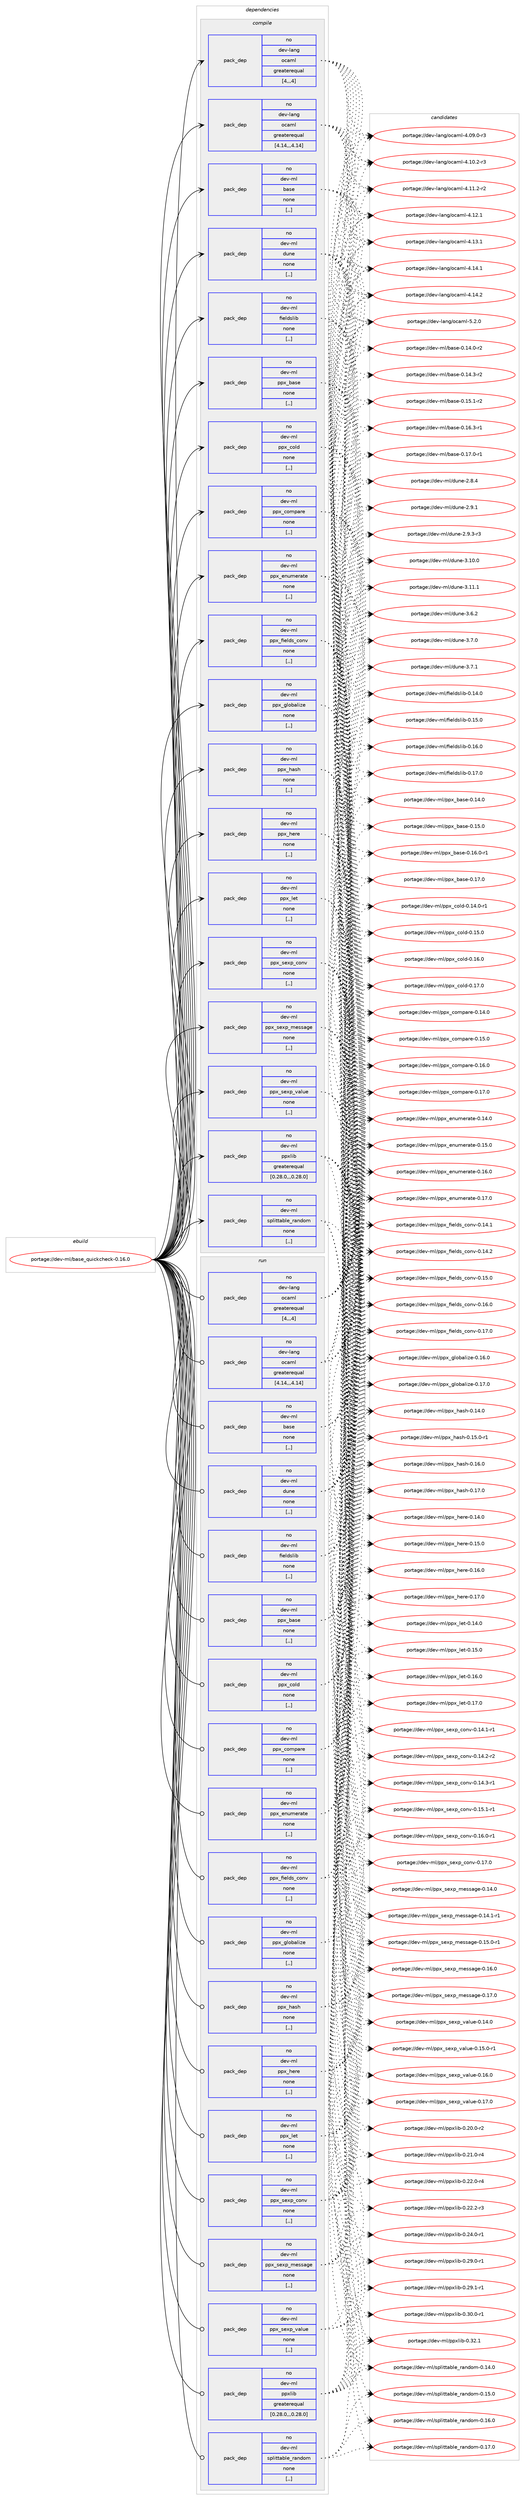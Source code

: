 digraph prolog {

# *************
# Graph options
# *************

newrank=true;
concentrate=true;
compound=true;
graph [rankdir=LR,fontname=Helvetica,fontsize=10,ranksep=1.5];#, ranksep=2.5, nodesep=0.2];
edge  [arrowhead=vee];
node  [fontname=Helvetica,fontsize=10];

# **********
# The ebuild
# **********

subgraph cluster_leftcol {
color=gray;
rank=same;
label=<<i>ebuild</i>>;
id [label="portage://dev-ml/base_quickcheck-0.16.0", color=red, width=4, href="../dev-ml/base_quickcheck-0.16.0.svg"];
}

# ****************
# The dependencies
# ****************

subgraph cluster_midcol {
color=gray;
label=<<i>dependencies</i>>;
subgraph cluster_compile {
fillcolor="#eeeeee";
style=filled;
label=<<i>compile</i>>;
subgraph pack84958 {
dependency114556 [label=<<TABLE BORDER="0" CELLBORDER="1" CELLSPACING="0" CELLPADDING="4" WIDTH="220"><TR><TD ROWSPAN="6" CELLPADDING="30">pack_dep</TD></TR><TR><TD WIDTH="110">no</TD></TR><TR><TD>dev-lang</TD></TR><TR><TD>ocaml</TD></TR><TR><TD>greaterequal</TD></TR><TR><TD>[4,,,4]</TD></TR></TABLE>>, shape=none, color=blue];
}
id:e -> dependency114556:w [weight=20,style="solid",arrowhead="vee"];
subgraph pack84959 {
dependency114557 [label=<<TABLE BORDER="0" CELLBORDER="1" CELLSPACING="0" CELLPADDING="4" WIDTH="220"><TR><TD ROWSPAN="6" CELLPADDING="30">pack_dep</TD></TR><TR><TD WIDTH="110">no</TD></TR><TR><TD>dev-lang</TD></TR><TR><TD>ocaml</TD></TR><TR><TD>greaterequal</TD></TR><TR><TD>[4.14,,,4.14]</TD></TR></TABLE>>, shape=none, color=blue];
}
id:e -> dependency114557:w [weight=20,style="solid",arrowhead="vee"];
subgraph pack84960 {
dependency114558 [label=<<TABLE BORDER="0" CELLBORDER="1" CELLSPACING="0" CELLPADDING="4" WIDTH="220"><TR><TD ROWSPAN="6" CELLPADDING="30">pack_dep</TD></TR><TR><TD WIDTH="110">no</TD></TR><TR><TD>dev-ml</TD></TR><TR><TD>base</TD></TR><TR><TD>none</TD></TR><TR><TD>[,,]</TD></TR></TABLE>>, shape=none, color=blue];
}
id:e -> dependency114558:w [weight=20,style="solid",arrowhead="vee"];
subgraph pack84961 {
dependency114559 [label=<<TABLE BORDER="0" CELLBORDER="1" CELLSPACING="0" CELLPADDING="4" WIDTH="220"><TR><TD ROWSPAN="6" CELLPADDING="30">pack_dep</TD></TR><TR><TD WIDTH="110">no</TD></TR><TR><TD>dev-ml</TD></TR><TR><TD>dune</TD></TR><TR><TD>none</TD></TR><TR><TD>[,,]</TD></TR></TABLE>>, shape=none, color=blue];
}
id:e -> dependency114559:w [weight=20,style="solid",arrowhead="vee"];
subgraph pack84962 {
dependency114560 [label=<<TABLE BORDER="0" CELLBORDER="1" CELLSPACING="0" CELLPADDING="4" WIDTH="220"><TR><TD ROWSPAN="6" CELLPADDING="30">pack_dep</TD></TR><TR><TD WIDTH="110">no</TD></TR><TR><TD>dev-ml</TD></TR><TR><TD>fieldslib</TD></TR><TR><TD>none</TD></TR><TR><TD>[,,]</TD></TR></TABLE>>, shape=none, color=blue];
}
id:e -> dependency114560:w [weight=20,style="solid",arrowhead="vee"];
subgraph pack84963 {
dependency114561 [label=<<TABLE BORDER="0" CELLBORDER="1" CELLSPACING="0" CELLPADDING="4" WIDTH="220"><TR><TD ROWSPAN="6" CELLPADDING="30">pack_dep</TD></TR><TR><TD WIDTH="110">no</TD></TR><TR><TD>dev-ml</TD></TR><TR><TD>ppx_base</TD></TR><TR><TD>none</TD></TR><TR><TD>[,,]</TD></TR></TABLE>>, shape=none, color=blue];
}
id:e -> dependency114561:w [weight=20,style="solid",arrowhead="vee"];
subgraph pack84964 {
dependency114562 [label=<<TABLE BORDER="0" CELLBORDER="1" CELLSPACING="0" CELLPADDING="4" WIDTH="220"><TR><TD ROWSPAN="6" CELLPADDING="30">pack_dep</TD></TR><TR><TD WIDTH="110">no</TD></TR><TR><TD>dev-ml</TD></TR><TR><TD>ppx_cold</TD></TR><TR><TD>none</TD></TR><TR><TD>[,,]</TD></TR></TABLE>>, shape=none, color=blue];
}
id:e -> dependency114562:w [weight=20,style="solid",arrowhead="vee"];
subgraph pack84965 {
dependency114563 [label=<<TABLE BORDER="0" CELLBORDER="1" CELLSPACING="0" CELLPADDING="4" WIDTH="220"><TR><TD ROWSPAN="6" CELLPADDING="30">pack_dep</TD></TR><TR><TD WIDTH="110">no</TD></TR><TR><TD>dev-ml</TD></TR><TR><TD>ppx_compare</TD></TR><TR><TD>none</TD></TR><TR><TD>[,,]</TD></TR></TABLE>>, shape=none, color=blue];
}
id:e -> dependency114563:w [weight=20,style="solid",arrowhead="vee"];
subgraph pack84966 {
dependency114564 [label=<<TABLE BORDER="0" CELLBORDER="1" CELLSPACING="0" CELLPADDING="4" WIDTH="220"><TR><TD ROWSPAN="6" CELLPADDING="30">pack_dep</TD></TR><TR><TD WIDTH="110">no</TD></TR><TR><TD>dev-ml</TD></TR><TR><TD>ppx_enumerate</TD></TR><TR><TD>none</TD></TR><TR><TD>[,,]</TD></TR></TABLE>>, shape=none, color=blue];
}
id:e -> dependency114564:w [weight=20,style="solid",arrowhead="vee"];
subgraph pack84967 {
dependency114565 [label=<<TABLE BORDER="0" CELLBORDER="1" CELLSPACING="0" CELLPADDING="4" WIDTH="220"><TR><TD ROWSPAN="6" CELLPADDING="30">pack_dep</TD></TR><TR><TD WIDTH="110">no</TD></TR><TR><TD>dev-ml</TD></TR><TR><TD>ppx_fields_conv</TD></TR><TR><TD>none</TD></TR><TR><TD>[,,]</TD></TR></TABLE>>, shape=none, color=blue];
}
id:e -> dependency114565:w [weight=20,style="solid",arrowhead="vee"];
subgraph pack84968 {
dependency114566 [label=<<TABLE BORDER="0" CELLBORDER="1" CELLSPACING="0" CELLPADDING="4" WIDTH="220"><TR><TD ROWSPAN="6" CELLPADDING="30">pack_dep</TD></TR><TR><TD WIDTH="110">no</TD></TR><TR><TD>dev-ml</TD></TR><TR><TD>ppx_globalize</TD></TR><TR><TD>none</TD></TR><TR><TD>[,,]</TD></TR></TABLE>>, shape=none, color=blue];
}
id:e -> dependency114566:w [weight=20,style="solid",arrowhead="vee"];
subgraph pack84969 {
dependency114567 [label=<<TABLE BORDER="0" CELLBORDER="1" CELLSPACING="0" CELLPADDING="4" WIDTH="220"><TR><TD ROWSPAN="6" CELLPADDING="30">pack_dep</TD></TR><TR><TD WIDTH="110">no</TD></TR><TR><TD>dev-ml</TD></TR><TR><TD>ppx_hash</TD></TR><TR><TD>none</TD></TR><TR><TD>[,,]</TD></TR></TABLE>>, shape=none, color=blue];
}
id:e -> dependency114567:w [weight=20,style="solid",arrowhead="vee"];
subgraph pack84970 {
dependency114568 [label=<<TABLE BORDER="0" CELLBORDER="1" CELLSPACING="0" CELLPADDING="4" WIDTH="220"><TR><TD ROWSPAN="6" CELLPADDING="30">pack_dep</TD></TR><TR><TD WIDTH="110">no</TD></TR><TR><TD>dev-ml</TD></TR><TR><TD>ppx_here</TD></TR><TR><TD>none</TD></TR><TR><TD>[,,]</TD></TR></TABLE>>, shape=none, color=blue];
}
id:e -> dependency114568:w [weight=20,style="solid",arrowhead="vee"];
subgraph pack84971 {
dependency114569 [label=<<TABLE BORDER="0" CELLBORDER="1" CELLSPACING="0" CELLPADDING="4" WIDTH="220"><TR><TD ROWSPAN="6" CELLPADDING="30">pack_dep</TD></TR><TR><TD WIDTH="110">no</TD></TR><TR><TD>dev-ml</TD></TR><TR><TD>ppx_let</TD></TR><TR><TD>none</TD></TR><TR><TD>[,,]</TD></TR></TABLE>>, shape=none, color=blue];
}
id:e -> dependency114569:w [weight=20,style="solid",arrowhead="vee"];
subgraph pack84972 {
dependency114570 [label=<<TABLE BORDER="0" CELLBORDER="1" CELLSPACING="0" CELLPADDING="4" WIDTH="220"><TR><TD ROWSPAN="6" CELLPADDING="30">pack_dep</TD></TR><TR><TD WIDTH="110">no</TD></TR><TR><TD>dev-ml</TD></TR><TR><TD>ppx_sexp_conv</TD></TR><TR><TD>none</TD></TR><TR><TD>[,,]</TD></TR></TABLE>>, shape=none, color=blue];
}
id:e -> dependency114570:w [weight=20,style="solid",arrowhead="vee"];
subgraph pack84973 {
dependency114571 [label=<<TABLE BORDER="0" CELLBORDER="1" CELLSPACING="0" CELLPADDING="4" WIDTH="220"><TR><TD ROWSPAN="6" CELLPADDING="30">pack_dep</TD></TR><TR><TD WIDTH="110">no</TD></TR><TR><TD>dev-ml</TD></TR><TR><TD>ppx_sexp_message</TD></TR><TR><TD>none</TD></TR><TR><TD>[,,]</TD></TR></TABLE>>, shape=none, color=blue];
}
id:e -> dependency114571:w [weight=20,style="solid",arrowhead="vee"];
subgraph pack84974 {
dependency114572 [label=<<TABLE BORDER="0" CELLBORDER="1" CELLSPACING="0" CELLPADDING="4" WIDTH="220"><TR><TD ROWSPAN="6" CELLPADDING="30">pack_dep</TD></TR><TR><TD WIDTH="110">no</TD></TR><TR><TD>dev-ml</TD></TR><TR><TD>ppx_sexp_value</TD></TR><TR><TD>none</TD></TR><TR><TD>[,,]</TD></TR></TABLE>>, shape=none, color=blue];
}
id:e -> dependency114572:w [weight=20,style="solid",arrowhead="vee"];
subgraph pack84975 {
dependency114573 [label=<<TABLE BORDER="0" CELLBORDER="1" CELLSPACING="0" CELLPADDING="4" WIDTH="220"><TR><TD ROWSPAN="6" CELLPADDING="30">pack_dep</TD></TR><TR><TD WIDTH="110">no</TD></TR><TR><TD>dev-ml</TD></TR><TR><TD>ppxlib</TD></TR><TR><TD>greaterequal</TD></TR><TR><TD>[0.28.0,,,0.28.0]</TD></TR></TABLE>>, shape=none, color=blue];
}
id:e -> dependency114573:w [weight=20,style="solid",arrowhead="vee"];
subgraph pack84976 {
dependency114574 [label=<<TABLE BORDER="0" CELLBORDER="1" CELLSPACING="0" CELLPADDING="4" WIDTH="220"><TR><TD ROWSPAN="6" CELLPADDING="30">pack_dep</TD></TR><TR><TD WIDTH="110">no</TD></TR><TR><TD>dev-ml</TD></TR><TR><TD>splittable_random</TD></TR><TR><TD>none</TD></TR><TR><TD>[,,]</TD></TR></TABLE>>, shape=none, color=blue];
}
id:e -> dependency114574:w [weight=20,style="solid",arrowhead="vee"];
}
subgraph cluster_compileandrun {
fillcolor="#eeeeee";
style=filled;
label=<<i>compile and run</i>>;
}
subgraph cluster_run {
fillcolor="#eeeeee";
style=filled;
label=<<i>run</i>>;
subgraph pack84977 {
dependency114575 [label=<<TABLE BORDER="0" CELLBORDER="1" CELLSPACING="0" CELLPADDING="4" WIDTH="220"><TR><TD ROWSPAN="6" CELLPADDING="30">pack_dep</TD></TR><TR><TD WIDTH="110">no</TD></TR><TR><TD>dev-lang</TD></TR><TR><TD>ocaml</TD></TR><TR><TD>greaterequal</TD></TR><TR><TD>[4,,,4]</TD></TR></TABLE>>, shape=none, color=blue];
}
id:e -> dependency114575:w [weight=20,style="solid",arrowhead="odot"];
subgraph pack84978 {
dependency114576 [label=<<TABLE BORDER="0" CELLBORDER="1" CELLSPACING="0" CELLPADDING="4" WIDTH="220"><TR><TD ROWSPAN="6" CELLPADDING="30">pack_dep</TD></TR><TR><TD WIDTH="110">no</TD></TR><TR><TD>dev-lang</TD></TR><TR><TD>ocaml</TD></TR><TR><TD>greaterequal</TD></TR><TR><TD>[4.14,,,4.14]</TD></TR></TABLE>>, shape=none, color=blue];
}
id:e -> dependency114576:w [weight=20,style="solid",arrowhead="odot"];
subgraph pack84979 {
dependency114577 [label=<<TABLE BORDER="0" CELLBORDER="1" CELLSPACING="0" CELLPADDING="4" WIDTH="220"><TR><TD ROWSPAN="6" CELLPADDING="30">pack_dep</TD></TR><TR><TD WIDTH="110">no</TD></TR><TR><TD>dev-ml</TD></TR><TR><TD>base</TD></TR><TR><TD>none</TD></TR><TR><TD>[,,]</TD></TR></TABLE>>, shape=none, color=blue];
}
id:e -> dependency114577:w [weight=20,style="solid",arrowhead="odot"];
subgraph pack84980 {
dependency114578 [label=<<TABLE BORDER="0" CELLBORDER="1" CELLSPACING="0" CELLPADDING="4" WIDTH="220"><TR><TD ROWSPAN="6" CELLPADDING="30">pack_dep</TD></TR><TR><TD WIDTH="110">no</TD></TR><TR><TD>dev-ml</TD></TR><TR><TD>dune</TD></TR><TR><TD>none</TD></TR><TR><TD>[,,]</TD></TR></TABLE>>, shape=none, color=blue];
}
id:e -> dependency114578:w [weight=20,style="solid",arrowhead="odot"];
subgraph pack84981 {
dependency114579 [label=<<TABLE BORDER="0" CELLBORDER="1" CELLSPACING="0" CELLPADDING="4" WIDTH="220"><TR><TD ROWSPAN="6" CELLPADDING="30">pack_dep</TD></TR><TR><TD WIDTH="110">no</TD></TR><TR><TD>dev-ml</TD></TR><TR><TD>fieldslib</TD></TR><TR><TD>none</TD></TR><TR><TD>[,,]</TD></TR></TABLE>>, shape=none, color=blue];
}
id:e -> dependency114579:w [weight=20,style="solid",arrowhead="odot"];
subgraph pack84982 {
dependency114580 [label=<<TABLE BORDER="0" CELLBORDER="1" CELLSPACING="0" CELLPADDING="4" WIDTH="220"><TR><TD ROWSPAN="6" CELLPADDING="30">pack_dep</TD></TR><TR><TD WIDTH="110">no</TD></TR><TR><TD>dev-ml</TD></TR><TR><TD>ppx_base</TD></TR><TR><TD>none</TD></TR><TR><TD>[,,]</TD></TR></TABLE>>, shape=none, color=blue];
}
id:e -> dependency114580:w [weight=20,style="solid",arrowhead="odot"];
subgraph pack84983 {
dependency114581 [label=<<TABLE BORDER="0" CELLBORDER="1" CELLSPACING="0" CELLPADDING="4" WIDTH="220"><TR><TD ROWSPAN="6" CELLPADDING="30">pack_dep</TD></TR><TR><TD WIDTH="110">no</TD></TR><TR><TD>dev-ml</TD></TR><TR><TD>ppx_cold</TD></TR><TR><TD>none</TD></TR><TR><TD>[,,]</TD></TR></TABLE>>, shape=none, color=blue];
}
id:e -> dependency114581:w [weight=20,style="solid",arrowhead="odot"];
subgraph pack84984 {
dependency114582 [label=<<TABLE BORDER="0" CELLBORDER="1" CELLSPACING="0" CELLPADDING="4" WIDTH="220"><TR><TD ROWSPAN="6" CELLPADDING="30">pack_dep</TD></TR><TR><TD WIDTH="110">no</TD></TR><TR><TD>dev-ml</TD></TR><TR><TD>ppx_compare</TD></TR><TR><TD>none</TD></TR><TR><TD>[,,]</TD></TR></TABLE>>, shape=none, color=blue];
}
id:e -> dependency114582:w [weight=20,style="solid",arrowhead="odot"];
subgraph pack84985 {
dependency114583 [label=<<TABLE BORDER="0" CELLBORDER="1" CELLSPACING="0" CELLPADDING="4" WIDTH="220"><TR><TD ROWSPAN="6" CELLPADDING="30">pack_dep</TD></TR><TR><TD WIDTH="110">no</TD></TR><TR><TD>dev-ml</TD></TR><TR><TD>ppx_enumerate</TD></TR><TR><TD>none</TD></TR><TR><TD>[,,]</TD></TR></TABLE>>, shape=none, color=blue];
}
id:e -> dependency114583:w [weight=20,style="solid",arrowhead="odot"];
subgraph pack84986 {
dependency114584 [label=<<TABLE BORDER="0" CELLBORDER="1" CELLSPACING="0" CELLPADDING="4" WIDTH="220"><TR><TD ROWSPAN="6" CELLPADDING="30">pack_dep</TD></TR><TR><TD WIDTH="110">no</TD></TR><TR><TD>dev-ml</TD></TR><TR><TD>ppx_fields_conv</TD></TR><TR><TD>none</TD></TR><TR><TD>[,,]</TD></TR></TABLE>>, shape=none, color=blue];
}
id:e -> dependency114584:w [weight=20,style="solid",arrowhead="odot"];
subgraph pack84987 {
dependency114585 [label=<<TABLE BORDER="0" CELLBORDER="1" CELLSPACING="0" CELLPADDING="4" WIDTH="220"><TR><TD ROWSPAN="6" CELLPADDING="30">pack_dep</TD></TR><TR><TD WIDTH="110">no</TD></TR><TR><TD>dev-ml</TD></TR><TR><TD>ppx_globalize</TD></TR><TR><TD>none</TD></TR><TR><TD>[,,]</TD></TR></TABLE>>, shape=none, color=blue];
}
id:e -> dependency114585:w [weight=20,style="solid",arrowhead="odot"];
subgraph pack84988 {
dependency114586 [label=<<TABLE BORDER="0" CELLBORDER="1" CELLSPACING="0" CELLPADDING="4" WIDTH="220"><TR><TD ROWSPAN="6" CELLPADDING="30">pack_dep</TD></TR><TR><TD WIDTH="110">no</TD></TR><TR><TD>dev-ml</TD></TR><TR><TD>ppx_hash</TD></TR><TR><TD>none</TD></TR><TR><TD>[,,]</TD></TR></TABLE>>, shape=none, color=blue];
}
id:e -> dependency114586:w [weight=20,style="solid",arrowhead="odot"];
subgraph pack84989 {
dependency114587 [label=<<TABLE BORDER="0" CELLBORDER="1" CELLSPACING="0" CELLPADDING="4" WIDTH="220"><TR><TD ROWSPAN="6" CELLPADDING="30">pack_dep</TD></TR><TR><TD WIDTH="110">no</TD></TR><TR><TD>dev-ml</TD></TR><TR><TD>ppx_here</TD></TR><TR><TD>none</TD></TR><TR><TD>[,,]</TD></TR></TABLE>>, shape=none, color=blue];
}
id:e -> dependency114587:w [weight=20,style="solid",arrowhead="odot"];
subgraph pack84990 {
dependency114588 [label=<<TABLE BORDER="0" CELLBORDER="1" CELLSPACING="0" CELLPADDING="4" WIDTH="220"><TR><TD ROWSPAN="6" CELLPADDING="30">pack_dep</TD></TR><TR><TD WIDTH="110">no</TD></TR><TR><TD>dev-ml</TD></TR><TR><TD>ppx_let</TD></TR><TR><TD>none</TD></TR><TR><TD>[,,]</TD></TR></TABLE>>, shape=none, color=blue];
}
id:e -> dependency114588:w [weight=20,style="solid",arrowhead="odot"];
subgraph pack84991 {
dependency114589 [label=<<TABLE BORDER="0" CELLBORDER="1" CELLSPACING="0" CELLPADDING="4" WIDTH="220"><TR><TD ROWSPAN="6" CELLPADDING="30">pack_dep</TD></TR><TR><TD WIDTH="110">no</TD></TR><TR><TD>dev-ml</TD></TR><TR><TD>ppx_sexp_conv</TD></TR><TR><TD>none</TD></TR><TR><TD>[,,]</TD></TR></TABLE>>, shape=none, color=blue];
}
id:e -> dependency114589:w [weight=20,style="solid",arrowhead="odot"];
subgraph pack84992 {
dependency114590 [label=<<TABLE BORDER="0" CELLBORDER="1" CELLSPACING="0" CELLPADDING="4" WIDTH="220"><TR><TD ROWSPAN="6" CELLPADDING="30">pack_dep</TD></TR><TR><TD WIDTH="110">no</TD></TR><TR><TD>dev-ml</TD></TR><TR><TD>ppx_sexp_message</TD></TR><TR><TD>none</TD></TR><TR><TD>[,,]</TD></TR></TABLE>>, shape=none, color=blue];
}
id:e -> dependency114590:w [weight=20,style="solid",arrowhead="odot"];
subgraph pack84993 {
dependency114591 [label=<<TABLE BORDER="0" CELLBORDER="1" CELLSPACING="0" CELLPADDING="4" WIDTH="220"><TR><TD ROWSPAN="6" CELLPADDING="30">pack_dep</TD></TR><TR><TD WIDTH="110">no</TD></TR><TR><TD>dev-ml</TD></TR><TR><TD>ppx_sexp_value</TD></TR><TR><TD>none</TD></TR><TR><TD>[,,]</TD></TR></TABLE>>, shape=none, color=blue];
}
id:e -> dependency114591:w [weight=20,style="solid",arrowhead="odot"];
subgraph pack84994 {
dependency114592 [label=<<TABLE BORDER="0" CELLBORDER="1" CELLSPACING="0" CELLPADDING="4" WIDTH="220"><TR><TD ROWSPAN="6" CELLPADDING="30">pack_dep</TD></TR><TR><TD WIDTH="110">no</TD></TR><TR><TD>dev-ml</TD></TR><TR><TD>ppxlib</TD></TR><TR><TD>greaterequal</TD></TR><TR><TD>[0.28.0,,,0.28.0]</TD></TR></TABLE>>, shape=none, color=blue];
}
id:e -> dependency114592:w [weight=20,style="solid",arrowhead="odot"];
subgraph pack84995 {
dependency114593 [label=<<TABLE BORDER="0" CELLBORDER="1" CELLSPACING="0" CELLPADDING="4" WIDTH="220"><TR><TD ROWSPAN="6" CELLPADDING="30">pack_dep</TD></TR><TR><TD WIDTH="110">no</TD></TR><TR><TD>dev-ml</TD></TR><TR><TD>splittable_random</TD></TR><TR><TD>none</TD></TR><TR><TD>[,,]</TD></TR></TABLE>>, shape=none, color=blue];
}
id:e -> dependency114593:w [weight=20,style="solid",arrowhead="odot"];
}
}

# **************
# The candidates
# **************

subgraph cluster_choices {
rank=same;
color=gray;
label=<<i>candidates</i>>;

subgraph choice84958 {
color=black;
nodesep=1;
choice1001011184510897110103471119997109108455246485746484511451 [label="portage://dev-lang/ocaml-4.09.0-r3", color=red, width=4,href="../dev-lang/ocaml-4.09.0-r3.svg"];
choice1001011184510897110103471119997109108455246494846504511451 [label="portage://dev-lang/ocaml-4.10.2-r3", color=red, width=4,href="../dev-lang/ocaml-4.10.2-r3.svg"];
choice1001011184510897110103471119997109108455246494946504511450 [label="portage://dev-lang/ocaml-4.11.2-r2", color=red, width=4,href="../dev-lang/ocaml-4.11.2-r2.svg"];
choice100101118451089711010347111999710910845524649504649 [label="portage://dev-lang/ocaml-4.12.1", color=red, width=4,href="../dev-lang/ocaml-4.12.1.svg"];
choice100101118451089711010347111999710910845524649514649 [label="portage://dev-lang/ocaml-4.13.1", color=red, width=4,href="../dev-lang/ocaml-4.13.1.svg"];
choice100101118451089711010347111999710910845524649524649 [label="portage://dev-lang/ocaml-4.14.1", color=red, width=4,href="../dev-lang/ocaml-4.14.1.svg"];
choice100101118451089711010347111999710910845524649524650 [label="portage://dev-lang/ocaml-4.14.2", color=red, width=4,href="../dev-lang/ocaml-4.14.2.svg"];
choice1001011184510897110103471119997109108455346504648 [label="portage://dev-lang/ocaml-5.2.0", color=red, width=4,href="../dev-lang/ocaml-5.2.0.svg"];
dependency114556:e -> choice1001011184510897110103471119997109108455246485746484511451:w [style=dotted,weight="100"];
dependency114556:e -> choice1001011184510897110103471119997109108455246494846504511451:w [style=dotted,weight="100"];
dependency114556:e -> choice1001011184510897110103471119997109108455246494946504511450:w [style=dotted,weight="100"];
dependency114556:e -> choice100101118451089711010347111999710910845524649504649:w [style=dotted,weight="100"];
dependency114556:e -> choice100101118451089711010347111999710910845524649514649:w [style=dotted,weight="100"];
dependency114556:e -> choice100101118451089711010347111999710910845524649524649:w [style=dotted,weight="100"];
dependency114556:e -> choice100101118451089711010347111999710910845524649524650:w [style=dotted,weight="100"];
dependency114556:e -> choice1001011184510897110103471119997109108455346504648:w [style=dotted,weight="100"];
}
subgraph choice84959 {
color=black;
nodesep=1;
choice1001011184510897110103471119997109108455246485746484511451 [label="portage://dev-lang/ocaml-4.09.0-r3", color=red, width=4,href="../dev-lang/ocaml-4.09.0-r3.svg"];
choice1001011184510897110103471119997109108455246494846504511451 [label="portage://dev-lang/ocaml-4.10.2-r3", color=red, width=4,href="../dev-lang/ocaml-4.10.2-r3.svg"];
choice1001011184510897110103471119997109108455246494946504511450 [label="portage://dev-lang/ocaml-4.11.2-r2", color=red, width=4,href="../dev-lang/ocaml-4.11.2-r2.svg"];
choice100101118451089711010347111999710910845524649504649 [label="portage://dev-lang/ocaml-4.12.1", color=red, width=4,href="../dev-lang/ocaml-4.12.1.svg"];
choice100101118451089711010347111999710910845524649514649 [label="portage://dev-lang/ocaml-4.13.1", color=red, width=4,href="../dev-lang/ocaml-4.13.1.svg"];
choice100101118451089711010347111999710910845524649524649 [label="portage://dev-lang/ocaml-4.14.1", color=red, width=4,href="../dev-lang/ocaml-4.14.1.svg"];
choice100101118451089711010347111999710910845524649524650 [label="portage://dev-lang/ocaml-4.14.2", color=red, width=4,href="../dev-lang/ocaml-4.14.2.svg"];
choice1001011184510897110103471119997109108455346504648 [label="portage://dev-lang/ocaml-5.2.0", color=red, width=4,href="../dev-lang/ocaml-5.2.0.svg"];
dependency114557:e -> choice1001011184510897110103471119997109108455246485746484511451:w [style=dotted,weight="100"];
dependency114557:e -> choice1001011184510897110103471119997109108455246494846504511451:w [style=dotted,weight="100"];
dependency114557:e -> choice1001011184510897110103471119997109108455246494946504511450:w [style=dotted,weight="100"];
dependency114557:e -> choice100101118451089711010347111999710910845524649504649:w [style=dotted,weight="100"];
dependency114557:e -> choice100101118451089711010347111999710910845524649514649:w [style=dotted,weight="100"];
dependency114557:e -> choice100101118451089711010347111999710910845524649524649:w [style=dotted,weight="100"];
dependency114557:e -> choice100101118451089711010347111999710910845524649524650:w [style=dotted,weight="100"];
dependency114557:e -> choice1001011184510897110103471119997109108455346504648:w [style=dotted,weight="100"];
}
subgraph choice84960 {
color=black;
nodesep=1;
choice10010111845109108479897115101454846495246484511450 [label="portage://dev-ml/base-0.14.0-r2", color=red, width=4,href="../dev-ml/base-0.14.0-r2.svg"];
choice10010111845109108479897115101454846495246514511450 [label="portage://dev-ml/base-0.14.3-r2", color=red, width=4,href="../dev-ml/base-0.14.3-r2.svg"];
choice10010111845109108479897115101454846495346494511450 [label="portage://dev-ml/base-0.15.1-r2", color=red, width=4,href="../dev-ml/base-0.15.1-r2.svg"];
choice10010111845109108479897115101454846495446514511449 [label="portage://dev-ml/base-0.16.3-r1", color=red, width=4,href="../dev-ml/base-0.16.3-r1.svg"];
choice10010111845109108479897115101454846495546484511449 [label="portage://dev-ml/base-0.17.0-r1", color=red, width=4,href="../dev-ml/base-0.17.0-r1.svg"];
dependency114558:e -> choice10010111845109108479897115101454846495246484511450:w [style=dotted,weight="100"];
dependency114558:e -> choice10010111845109108479897115101454846495246514511450:w [style=dotted,weight="100"];
dependency114558:e -> choice10010111845109108479897115101454846495346494511450:w [style=dotted,weight="100"];
dependency114558:e -> choice10010111845109108479897115101454846495446514511449:w [style=dotted,weight="100"];
dependency114558:e -> choice10010111845109108479897115101454846495546484511449:w [style=dotted,weight="100"];
}
subgraph choice84961 {
color=black;
nodesep=1;
choice1001011184510910847100117110101455046564652 [label="portage://dev-ml/dune-2.8.4", color=red, width=4,href="../dev-ml/dune-2.8.4.svg"];
choice1001011184510910847100117110101455046574649 [label="portage://dev-ml/dune-2.9.1", color=red, width=4,href="../dev-ml/dune-2.9.1.svg"];
choice10010111845109108471001171101014550465746514511451 [label="portage://dev-ml/dune-2.9.3-r3", color=red, width=4,href="../dev-ml/dune-2.9.3-r3.svg"];
choice100101118451091084710011711010145514649484648 [label="portage://dev-ml/dune-3.10.0", color=red, width=4,href="../dev-ml/dune-3.10.0.svg"];
choice100101118451091084710011711010145514649494649 [label="portage://dev-ml/dune-3.11.1", color=red, width=4,href="../dev-ml/dune-3.11.1.svg"];
choice1001011184510910847100117110101455146544650 [label="portage://dev-ml/dune-3.6.2", color=red, width=4,href="../dev-ml/dune-3.6.2.svg"];
choice1001011184510910847100117110101455146554648 [label="portage://dev-ml/dune-3.7.0", color=red, width=4,href="../dev-ml/dune-3.7.0.svg"];
choice1001011184510910847100117110101455146554649 [label="portage://dev-ml/dune-3.7.1", color=red, width=4,href="../dev-ml/dune-3.7.1.svg"];
dependency114559:e -> choice1001011184510910847100117110101455046564652:w [style=dotted,weight="100"];
dependency114559:e -> choice1001011184510910847100117110101455046574649:w [style=dotted,weight="100"];
dependency114559:e -> choice10010111845109108471001171101014550465746514511451:w [style=dotted,weight="100"];
dependency114559:e -> choice100101118451091084710011711010145514649484648:w [style=dotted,weight="100"];
dependency114559:e -> choice100101118451091084710011711010145514649494649:w [style=dotted,weight="100"];
dependency114559:e -> choice1001011184510910847100117110101455146544650:w [style=dotted,weight="100"];
dependency114559:e -> choice1001011184510910847100117110101455146554648:w [style=dotted,weight="100"];
dependency114559:e -> choice1001011184510910847100117110101455146554649:w [style=dotted,weight="100"];
}
subgraph choice84962 {
color=black;
nodesep=1;
choice10010111845109108471021051011081001151081059845484649524648 [label="portage://dev-ml/fieldslib-0.14.0", color=red, width=4,href="../dev-ml/fieldslib-0.14.0.svg"];
choice10010111845109108471021051011081001151081059845484649534648 [label="portage://dev-ml/fieldslib-0.15.0", color=red, width=4,href="../dev-ml/fieldslib-0.15.0.svg"];
choice10010111845109108471021051011081001151081059845484649544648 [label="portage://dev-ml/fieldslib-0.16.0", color=red, width=4,href="../dev-ml/fieldslib-0.16.0.svg"];
choice10010111845109108471021051011081001151081059845484649554648 [label="portage://dev-ml/fieldslib-0.17.0", color=red, width=4,href="../dev-ml/fieldslib-0.17.0.svg"];
dependency114560:e -> choice10010111845109108471021051011081001151081059845484649524648:w [style=dotted,weight="100"];
dependency114560:e -> choice10010111845109108471021051011081001151081059845484649534648:w [style=dotted,weight="100"];
dependency114560:e -> choice10010111845109108471021051011081001151081059845484649544648:w [style=dotted,weight="100"];
dependency114560:e -> choice10010111845109108471021051011081001151081059845484649554648:w [style=dotted,weight="100"];
}
subgraph choice84963 {
color=black;
nodesep=1;
choice100101118451091084711211212095989711510145484649524648 [label="portage://dev-ml/ppx_base-0.14.0", color=red, width=4,href="../dev-ml/ppx_base-0.14.0.svg"];
choice100101118451091084711211212095989711510145484649534648 [label="portage://dev-ml/ppx_base-0.15.0", color=red, width=4,href="../dev-ml/ppx_base-0.15.0.svg"];
choice1001011184510910847112112120959897115101454846495446484511449 [label="portage://dev-ml/ppx_base-0.16.0-r1", color=red, width=4,href="../dev-ml/ppx_base-0.16.0-r1.svg"];
choice100101118451091084711211212095989711510145484649554648 [label="portage://dev-ml/ppx_base-0.17.0", color=red, width=4,href="../dev-ml/ppx_base-0.17.0.svg"];
dependency114561:e -> choice100101118451091084711211212095989711510145484649524648:w [style=dotted,weight="100"];
dependency114561:e -> choice100101118451091084711211212095989711510145484649534648:w [style=dotted,weight="100"];
dependency114561:e -> choice1001011184510910847112112120959897115101454846495446484511449:w [style=dotted,weight="100"];
dependency114561:e -> choice100101118451091084711211212095989711510145484649554648:w [style=dotted,weight="100"];
}
subgraph choice84964 {
color=black;
nodesep=1;
choice10010111845109108471121121209599111108100454846495246484511449 [label="portage://dev-ml/ppx_cold-0.14.0-r1", color=red, width=4,href="../dev-ml/ppx_cold-0.14.0-r1.svg"];
choice1001011184510910847112112120959911110810045484649534648 [label="portage://dev-ml/ppx_cold-0.15.0", color=red, width=4,href="../dev-ml/ppx_cold-0.15.0.svg"];
choice1001011184510910847112112120959911110810045484649544648 [label="portage://dev-ml/ppx_cold-0.16.0", color=red, width=4,href="../dev-ml/ppx_cold-0.16.0.svg"];
choice1001011184510910847112112120959911110810045484649554648 [label="portage://dev-ml/ppx_cold-0.17.0", color=red, width=4,href="../dev-ml/ppx_cold-0.17.0.svg"];
dependency114562:e -> choice10010111845109108471121121209599111108100454846495246484511449:w [style=dotted,weight="100"];
dependency114562:e -> choice1001011184510910847112112120959911110810045484649534648:w [style=dotted,weight="100"];
dependency114562:e -> choice1001011184510910847112112120959911110810045484649544648:w [style=dotted,weight="100"];
dependency114562:e -> choice1001011184510910847112112120959911110810045484649554648:w [style=dotted,weight="100"];
}
subgraph choice84965 {
color=black;
nodesep=1;
choice100101118451091084711211212095991111091129711410145484649524648 [label="portage://dev-ml/ppx_compare-0.14.0", color=red, width=4,href="../dev-ml/ppx_compare-0.14.0.svg"];
choice100101118451091084711211212095991111091129711410145484649534648 [label="portage://dev-ml/ppx_compare-0.15.0", color=red, width=4,href="../dev-ml/ppx_compare-0.15.0.svg"];
choice100101118451091084711211212095991111091129711410145484649544648 [label="portage://dev-ml/ppx_compare-0.16.0", color=red, width=4,href="../dev-ml/ppx_compare-0.16.0.svg"];
choice100101118451091084711211212095991111091129711410145484649554648 [label="portage://dev-ml/ppx_compare-0.17.0", color=red, width=4,href="../dev-ml/ppx_compare-0.17.0.svg"];
dependency114563:e -> choice100101118451091084711211212095991111091129711410145484649524648:w [style=dotted,weight="100"];
dependency114563:e -> choice100101118451091084711211212095991111091129711410145484649534648:w [style=dotted,weight="100"];
dependency114563:e -> choice100101118451091084711211212095991111091129711410145484649544648:w [style=dotted,weight="100"];
dependency114563:e -> choice100101118451091084711211212095991111091129711410145484649554648:w [style=dotted,weight="100"];
}
subgraph choice84966 {
color=black;
nodesep=1;
choice1001011184510910847112112120951011101171091011149711610145484649524648 [label="portage://dev-ml/ppx_enumerate-0.14.0", color=red, width=4,href="../dev-ml/ppx_enumerate-0.14.0.svg"];
choice1001011184510910847112112120951011101171091011149711610145484649534648 [label="portage://dev-ml/ppx_enumerate-0.15.0", color=red, width=4,href="../dev-ml/ppx_enumerate-0.15.0.svg"];
choice1001011184510910847112112120951011101171091011149711610145484649544648 [label="portage://dev-ml/ppx_enumerate-0.16.0", color=red, width=4,href="../dev-ml/ppx_enumerate-0.16.0.svg"];
choice1001011184510910847112112120951011101171091011149711610145484649554648 [label="portage://dev-ml/ppx_enumerate-0.17.0", color=red, width=4,href="../dev-ml/ppx_enumerate-0.17.0.svg"];
dependency114564:e -> choice1001011184510910847112112120951011101171091011149711610145484649524648:w [style=dotted,weight="100"];
dependency114564:e -> choice1001011184510910847112112120951011101171091011149711610145484649534648:w [style=dotted,weight="100"];
dependency114564:e -> choice1001011184510910847112112120951011101171091011149711610145484649544648:w [style=dotted,weight="100"];
dependency114564:e -> choice1001011184510910847112112120951011101171091011149711610145484649554648:w [style=dotted,weight="100"];
}
subgraph choice84967 {
color=black;
nodesep=1;
choice100101118451091084711211212095102105101108100115959911111011845484649524649 [label="portage://dev-ml/ppx_fields_conv-0.14.1", color=red, width=4,href="../dev-ml/ppx_fields_conv-0.14.1.svg"];
choice100101118451091084711211212095102105101108100115959911111011845484649524650 [label="portage://dev-ml/ppx_fields_conv-0.14.2", color=red, width=4,href="../dev-ml/ppx_fields_conv-0.14.2.svg"];
choice100101118451091084711211212095102105101108100115959911111011845484649534648 [label="portage://dev-ml/ppx_fields_conv-0.15.0", color=red, width=4,href="../dev-ml/ppx_fields_conv-0.15.0.svg"];
choice100101118451091084711211212095102105101108100115959911111011845484649544648 [label="portage://dev-ml/ppx_fields_conv-0.16.0", color=red, width=4,href="../dev-ml/ppx_fields_conv-0.16.0.svg"];
choice100101118451091084711211212095102105101108100115959911111011845484649554648 [label="portage://dev-ml/ppx_fields_conv-0.17.0", color=red, width=4,href="../dev-ml/ppx_fields_conv-0.17.0.svg"];
dependency114565:e -> choice100101118451091084711211212095102105101108100115959911111011845484649524649:w [style=dotted,weight="100"];
dependency114565:e -> choice100101118451091084711211212095102105101108100115959911111011845484649524650:w [style=dotted,weight="100"];
dependency114565:e -> choice100101118451091084711211212095102105101108100115959911111011845484649534648:w [style=dotted,weight="100"];
dependency114565:e -> choice100101118451091084711211212095102105101108100115959911111011845484649544648:w [style=dotted,weight="100"];
dependency114565:e -> choice100101118451091084711211212095102105101108100115959911111011845484649554648:w [style=dotted,weight="100"];
}
subgraph choice84968 {
color=black;
nodesep=1;
choice100101118451091084711211212095103108111989710810512210145484649544648 [label="portage://dev-ml/ppx_globalize-0.16.0", color=red, width=4,href="../dev-ml/ppx_globalize-0.16.0.svg"];
choice100101118451091084711211212095103108111989710810512210145484649554648 [label="portage://dev-ml/ppx_globalize-0.17.0", color=red, width=4,href="../dev-ml/ppx_globalize-0.17.0.svg"];
dependency114566:e -> choice100101118451091084711211212095103108111989710810512210145484649544648:w [style=dotted,weight="100"];
dependency114566:e -> choice100101118451091084711211212095103108111989710810512210145484649554648:w [style=dotted,weight="100"];
}
subgraph choice84969 {
color=black;
nodesep=1;
choice1001011184510910847112112120951049711510445484649524648 [label="portage://dev-ml/ppx_hash-0.14.0", color=red, width=4,href="../dev-ml/ppx_hash-0.14.0.svg"];
choice10010111845109108471121121209510497115104454846495346484511449 [label="portage://dev-ml/ppx_hash-0.15.0-r1", color=red, width=4,href="../dev-ml/ppx_hash-0.15.0-r1.svg"];
choice1001011184510910847112112120951049711510445484649544648 [label="portage://dev-ml/ppx_hash-0.16.0", color=red, width=4,href="../dev-ml/ppx_hash-0.16.0.svg"];
choice1001011184510910847112112120951049711510445484649554648 [label="portage://dev-ml/ppx_hash-0.17.0", color=red, width=4,href="../dev-ml/ppx_hash-0.17.0.svg"];
dependency114567:e -> choice1001011184510910847112112120951049711510445484649524648:w [style=dotted,weight="100"];
dependency114567:e -> choice10010111845109108471121121209510497115104454846495346484511449:w [style=dotted,weight="100"];
dependency114567:e -> choice1001011184510910847112112120951049711510445484649544648:w [style=dotted,weight="100"];
dependency114567:e -> choice1001011184510910847112112120951049711510445484649554648:w [style=dotted,weight="100"];
}
subgraph choice84970 {
color=black;
nodesep=1;
choice10010111845109108471121121209510410111410145484649524648 [label="portage://dev-ml/ppx_here-0.14.0", color=red, width=4,href="../dev-ml/ppx_here-0.14.0.svg"];
choice10010111845109108471121121209510410111410145484649534648 [label="portage://dev-ml/ppx_here-0.15.0", color=red, width=4,href="../dev-ml/ppx_here-0.15.0.svg"];
choice10010111845109108471121121209510410111410145484649544648 [label="portage://dev-ml/ppx_here-0.16.0", color=red, width=4,href="../dev-ml/ppx_here-0.16.0.svg"];
choice10010111845109108471121121209510410111410145484649554648 [label="portage://dev-ml/ppx_here-0.17.0", color=red, width=4,href="../dev-ml/ppx_here-0.17.0.svg"];
dependency114568:e -> choice10010111845109108471121121209510410111410145484649524648:w [style=dotted,weight="100"];
dependency114568:e -> choice10010111845109108471121121209510410111410145484649534648:w [style=dotted,weight="100"];
dependency114568:e -> choice10010111845109108471121121209510410111410145484649544648:w [style=dotted,weight="100"];
dependency114568:e -> choice10010111845109108471121121209510410111410145484649554648:w [style=dotted,weight="100"];
}
subgraph choice84971 {
color=black;
nodesep=1;
choice10010111845109108471121121209510810111645484649524648 [label="portage://dev-ml/ppx_let-0.14.0", color=red, width=4,href="../dev-ml/ppx_let-0.14.0.svg"];
choice10010111845109108471121121209510810111645484649534648 [label="portage://dev-ml/ppx_let-0.15.0", color=red, width=4,href="../dev-ml/ppx_let-0.15.0.svg"];
choice10010111845109108471121121209510810111645484649544648 [label="portage://dev-ml/ppx_let-0.16.0", color=red, width=4,href="../dev-ml/ppx_let-0.16.0.svg"];
choice10010111845109108471121121209510810111645484649554648 [label="portage://dev-ml/ppx_let-0.17.0", color=red, width=4,href="../dev-ml/ppx_let-0.17.0.svg"];
dependency114569:e -> choice10010111845109108471121121209510810111645484649524648:w [style=dotted,weight="100"];
dependency114569:e -> choice10010111845109108471121121209510810111645484649534648:w [style=dotted,weight="100"];
dependency114569:e -> choice10010111845109108471121121209510810111645484649544648:w [style=dotted,weight="100"];
dependency114569:e -> choice10010111845109108471121121209510810111645484649554648:w [style=dotted,weight="100"];
}
subgraph choice84972 {
color=black;
nodesep=1;
choice1001011184510910847112112120951151011201129599111110118454846495246494511449 [label="portage://dev-ml/ppx_sexp_conv-0.14.1-r1", color=red, width=4,href="../dev-ml/ppx_sexp_conv-0.14.1-r1.svg"];
choice1001011184510910847112112120951151011201129599111110118454846495246504511450 [label="portage://dev-ml/ppx_sexp_conv-0.14.2-r2", color=red, width=4,href="../dev-ml/ppx_sexp_conv-0.14.2-r2.svg"];
choice1001011184510910847112112120951151011201129599111110118454846495246514511449 [label="portage://dev-ml/ppx_sexp_conv-0.14.3-r1", color=red, width=4,href="../dev-ml/ppx_sexp_conv-0.14.3-r1.svg"];
choice1001011184510910847112112120951151011201129599111110118454846495346494511449 [label="portage://dev-ml/ppx_sexp_conv-0.15.1-r1", color=red, width=4,href="../dev-ml/ppx_sexp_conv-0.15.1-r1.svg"];
choice1001011184510910847112112120951151011201129599111110118454846495446484511449 [label="portage://dev-ml/ppx_sexp_conv-0.16.0-r1", color=red, width=4,href="../dev-ml/ppx_sexp_conv-0.16.0-r1.svg"];
choice100101118451091084711211212095115101120112959911111011845484649554648 [label="portage://dev-ml/ppx_sexp_conv-0.17.0", color=red, width=4,href="../dev-ml/ppx_sexp_conv-0.17.0.svg"];
dependency114570:e -> choice1001011184510910847112112120951151011201129599111110118454846495246494511449:w [style=dotted,weight="100"];
dependency114570:e -> choice1001011184510910847112112120951151011201129599111110118454846495246504511450:w [style=dotted,weight="100"];
dependency114570:e -> choice1001011184510910847112112120951151011201129599111110118454846495246514511449:w [style=dotted,weight="100"];
dependency114570:e -> choice1001011184510910847112112120951151011201129599111110118454846495346494511449:w [style=dotted,weight="100"];
dependency114570:e -> choice1001011184510910847112112120951151011201129599111110118454846495446484511449:w [style=dotted,weight="100"];
dependency114570:e -> choice100101118451091084711211212095115101120112959911111011845484649554648:w [style=dotted,weight="100"];
}
subgraph choice84973 {
color=black;
nodesep=1;
choice100101118451091084711211212095115101120112951091011151159710310145484649524648 [label="portage://dev-ml/ppx_sexp_message-0.14.0", color=red, width=4,href="../dev-ml/ppx_sexp_message-0.14.0.svg"];
choice1001011184510910847112112120951151011201129510910111511597103101454846495246494511449 [label="portage://dev-ml/ppx_sexp_message-0.14.1-r1", color=red, width=4,href="../dev-ml/ppx_sexp_message-0.14.1-r1.svg"];
choice1001011184510910847112112120951151011201129510910111511597103101454846495346484511449 [label="portage://dev-ml/ppx_sexp_message-0.15.0-r1", color=red, width=4,href="../dev-ml/ppx_sexp_message-0.15.0-r1.svg"];
choice100101118451091084711211212095115101120112951091011151159710310145484649544648 [label="portage://dev-ml/ppx_sexp_message-0.16.0", color=red, width=4,href="../dev-ml/ppx_sexp_message-0.16.0.svg"];
choice100101118451091084711211212095115101120112951091011151159710310145484649554648 [label="portage://dev-ml/ppx_sexp_message-0.17.0", color=red, width=4,href="../dev-ml/ppx_sexp_message-0.17.0.svg"];
dependency114571:e -> choice100101118451091084711211212095115101120112951091011151159710310145484649524648:w [style=dotted,weight="100"];
dependency114571:e -> choice1001011184510910847112112120951151011201129510910111511597103101454846495246494511449:w [style=dotted,weight="100"];
dependency114571:e -> choice1001011184510910847112112120951151011201129510910111511597103101454846495346484511449:w [style=dotted,weight="100"];
dependency114571:e -> choice100101118451091084711211212095115101120112951091011151159710310145484649544648:w [style=dotted,weight="100"];
dependency114571:e -> choice100101118451091084711211212095115101120112951091011151159710310145484649554648:w [style=dotted,weight="100"];
}
subgraph choice84974 {
color=black;
nodesep=1;
choice100101118451091084711211212095115101120112951189710811710145484649524648 [label="portage://dev-ml/ppx_sexp_value-0.14.0", color=red, width=4,href="../dev-ml/ppx_sexp_value-0.14.0.svg"];
choice1001011184510910847112112120951151011201129511897108117101454846495346484511449 [label="portage://dev-ml/ppx_sexp_value-0.15.0-r1", color=red, width=4,href="../dev-ml/ppx_sexp_value-0.15.0-r1.svg"];
choice100101118451091084711211212095115101120112951189710811710145484649544648 [label="portage://dev-ml/ppx_sexp_value-0.16.0", color=red, width=4,href="../dev-ml/ppx_sexp_value-0.16.0.svg"];
choice100101118451091084711211212095115101120112951189710811710145484649554648 [label="portage://dev-ml/ppx_sexp_value-0.17.0", color=red, width=4,href="../dev-ml/ppx_sexp_value-0.17.0.svg"];
dependency114572:e -> choice100101118451091084711211212095115101120112951189710811710145484649524648:w [style=dotted,weight="100"];
dependency114572:e -> choice1001011184510910847112112120951151011201129511897108117101454846495346484511449:w [style=dotted,weight="100"];
dependency114572:e -> choice100101118451091084711211212095115101120112951189710811710145484649544648:w [style=dotted,weight="100"];
dependency114572:e -> choice100101118451091084711211212095115101120112951189710811710145484649554648:w [style=dotted,weight="100"];
}
subgraph choice84975 {
color=black;
nodesep=1;
choice100101118451091084711211212010810598454846504846484511450 [label="portage://dev-ml/ppxlib-0.20.0-r2", color=red, width=4,href="../dev-ml/ppxlib-0.20.0-r2.svg"];
choice100101118451091084711211212010810598454846504946484511452 [label="portage://dev-ml/ppxlib-0.21.0-r4", color=red, width=4,href="../dev-ml/ppxlib-0.21.0-r4.svg"];
choice100101118451091084711211212010810598454846505046484511452 [label="portage://dev-ml/ppxlib-0.22.0-r4", color=red, width=4,href="../dev-ml/ppxlib-0.22.0-r4.svg"];
choice100101118451091084711211212010810598454846505046504511451 [label="portage://dev-ml/ppxlib-0.22.2-r3", color=red, width=4,href="../dev-ml/ppxlib-0.22.2-r3.svg"];
choice100101118451091084711211212010810598454846505246484511449 [label="portage://dev-ml/ppxlib-0.24.0-r1", color=red, width=4,href="../dev-ml/ppxlib-0.24.0-r1.svg"];
choice100101118451091084711211212010810598454846505746484511449 [label="portage://dev-ml/ppxlib-0.29.0-r1", color=red, width=4,href="../dev-ml/ppxlib-0.29.0-r1.svg"];
choice100101118451091084711211212010810598454846505746494511449 [label="portage://dev-ml/ppxlib-0.29.1-r1", color=red, width=4,href="../dev-ml/ppxlib-0.29.1-r1.svg"];
choice100101118451091084711211212010810598454846514846484511449 [label="portage://dev-ml/ppxlib-0.30.0-r1", color=red, width=4,href="../dev-ml/ppxlib-0.30.0-r1.svg"];
choice10010111845109108471121121201081059845484651504649 [label="portage://dev-ml/ppxlib-0.32.1", color=red, width=4,href="../dev-ml/ppxlib-0.32.1.svg"];
dependency114573:e -> choice100101118451091084711211212010810598454846504846484511450:w [style=dotted,weight="100"];
dependency114573:e -> choice100101118451091084711211212010810598454846504946484511452:w [style=dotted,weight="100"];
dependency114573:e -> choice100101118451091084711211212010810598454846505046484511452:w [style=dotted,weight="100"];
dependency114573:e -> choice100101118451091084711211212010810598454846505046504511451:w [style=dotted,weight="100"];
dependency114573:e -> choice100101118451091084711211212010810598454846505246484511449:w [style=dotted,weight="100"];
dependency114573:e -> choice100101118451091084711211212010810598454846505746484511449:w [style=dotted,weight="100"];
dependency114573:e -> choice100101118451091084711211212010810598454846505746494511449:w [style=dotted,weight="100"];
dependency114573:e -> choice100101118451091084711211212010810598454846514846484511449:w [style=dotted,weight="100"];
dependency114573:e -> choice10010111845109108471121121201081059845484651504649:w [style=dotted,weight="100"];
}
subgraph choice84976 {
color=black;
nodesep=1;
choice10010111845109108471151121081051161169798108101951149711010011110945484649524648 [label="portage://dev-ml/splittable_random-0.14.0", color=red, width=4,href="../dev-ml/splittable_random-0.14.0.svg"];
choice10010111845109108471151121081051161169798108101951149711010011110945484649534648 [label="portage://dev-ml/splittable_random-0.15.0", color=red, width=4,href="../dev-ml/splittable_random-0.15.0.svg"];
choice10010111845109108471151121081051161169798108101951149711010011110945484649544648 [label="portage://dev-ml/splittable_random-0.16.0", color=red, width=4,href="../dev-ml/splittable_random-0.16.0.svg"];
choice10010111845109108471151121081051161169798108101951149711010011110945484649554648 [label="portage://dev-ml/splittable_random-0.17.0", color=red, width=4,href="../dev-ml/splittable_random-0.17.0.svg"];
dependency114574:e -> choice10010111845109108471151121081051161169798108101951149711010011110945484649524648:w [style=dotted,weight="100"];
dependency114574:e -> choice10010111845109108471151121081051161169798108101951149711010011110945484649534648:w [style=dotted,weight="100"];
dependency114574:e -> choice10010111845109108471151121081051161169798108101951149711010011110945484649544648:w [style=dotted,weight="100"];
dependency114574:e -> choice10010111845109108471151121081051161169798108101951149711010011110945484649554648:w [style=dotted,weight="100"];
}
subgraph choice84977 {
color=black;
nodesep=1;
choice1001011184510897110103471119997109108455246485746484511451 [label="portage://dev-lang/ocaml-4.09.0-r3", color=red, width=4,href="../dev-lang/ocaml-4.09.0-r3.svg"];
choice1001011184510897110103471119997109108455246494846504511451 [label="portage://dev-lang/ocaml-4.10.2-r3", color=red, width=4,href="../dev-lang/ocaml-4.10.2-r3.svg"];
choice1001011184510897110103471119997109108455246494946504511450 [label="portage://dev-lang/ocaml-4.11.2-r2", color=red, width=4,href="../dev-lang/ocaml-4.11.2-r2.svg"];
choice100101118451089711010347111999710910845524649504649 [label="portage://dev-lang/ocaml-4.12.1", color=red, width=4,href="../dev-lang/ocaml-4.12.1.svg"];
choice100101118451089711010347111999710910845524649514649 [label="portage://dev-lang/ocaml-4.13.1", color=red, width=4,href="../dev-lang/ocaml-4.13.1.svg"];
choice100101118451089711010347111999710910845524649524649 [label="portage://dev-lang/ocaml-4.14.1", color=red, width=4,href="../dev-lang/ocaml-4.14.1.svg"];
choice100101118451089711010347111999710910845524649524650 [label="portage://dev-lang/ocaml-4.14.2", color=red, width=4,href="../dev-lang/ocaml-4.14.2.svg"];
choice1001011184510897110103471119997109108455346504648 [label="portage://dev-lang/ocaml-5.2.0", color=red, width=4,href="../dev-lang/ocaml-5.2.0.svg"];
dependency114575:e -> choice1001011184510897110103471119997109108455246485746484511451:w [style=dotted,weight="100"];
dependency114575:e -> choice1001011184510897110103471119997109108455246494846504511451:w [style=dotted,weight="100"];
dependency114575:e -> choice1001011184510897110103471119997109108455246494946504511450:w [style=dotted,weight="100"];
dependency114575:e -> choice100101118451089711010347111999710910845524649504649:w [style=dotted,weight="100"];
dependency114575:e -> choice100101118451089711010347111999710910845524649514649:w [style=dotted,weight="100"];
dependency114575:e -> choice100101118451089711010347111999710910845524649524649:w [style=dotted,weight="100"];
dependency114575:e -> choice100101118451089711010347111999710910845524649524650:w [style=dotted,weight="100"];
dependency114575:e -> choice1001011184510897110103471119997109108455346504648:w [style=dotted,weight="100"];
}
subgraph choice84978 {
color=black;
nodesep=1;
choice1001011184510897110103471119997109108455246485746484511451 [label="portage://dev-lang/ocaml-4.09.0-r3", color=red, width=4,href="../dev-lang/ocaml-4.09.0-r3.svg"];
choice1001011184510897110103471119997109108455246494846504511451 [label="portage://dev-lang/ocaml-4.10.2-r3", color=red, width=4,href="../dev-lang/ocaml-4.10.2-r3.svg"];
choice1001011184510897110103471119997109108455246494946504511450 [label="portage://dev-lang/ocaml-4.11.2-r2", color=red, width=4,href="../dev-lang/ocaml-4.11.2-r2.svg"];
choice100101118451089711010347111999710910845524649504649 [label="portage://dev-lang/ocaml-4.12.1", color=red, width=4,href="../dev-lang/ocaml-4.12.1.svg"];
choice100101118451089711010347111999710910845524649514649 [label="portage://dev-lang/ocaml-4.13.1", color=red, width=4,href="../dev-lang/ocaml-4.13.1.svg"];
choice100101118451089711010347111999710910845524649524649 [label="portage://dev-lang/ocaml-4.14.1", color=red, width=4,href="../dev-lang/ocaml-4.14.1.svg"];
choice100101118451089711010347111999710910845524649524650 [label="portage://dev-lang/ocaml-4.14.2", color=red, width=4,href="../dev-lang/ocaml-4.14.2.svg"];
choice1001011184510897110103471119997109108455346504648 [label="portage://dev-lang/ocaml-5.2.0", color=red, width=4,href="../dev-lang/ocaml-5.2.0.svg"];
dependency114576:e -> choice1001011184510897110103471119997109108455246485746484511451:w [style=dotted,weight="100"];
dependency114576:e -> choice1001011184510897110103471119997109108455246494846504511451:w [style=dotted,weight="100"];
dependency114576:e -> choice1001011184510897110103471119997109108455246494946504511450:w [style=dotted,weight="100"];
dependency114576:e -> choice100101118451089711010347111999710910845524649504649:w [style=dotted,weight="100"];
dependency114576:e -> choice100101118451089711010347111999710910845524649514649:w [style=dotted,weight="100"];
dependency114576:e -> choice100101118451089711010347111999710910845524649524649:w [style=dotted,weight="100"];
dependency114576:e -> choice100101118451089711010347111999710910845524649524650:w [style=dotted,weight="100"];
dependency114576:e -> choice1001011184510897110103471119997109108455346504648:w [style=dotted,weight="100"];
}
subgraph choice84979 {
color=black;
nodesep=1;
choice10010111845109108479897115101454846495246484511450 [label="portage://dev-ml/base-0.14.0-r2", color=red, width=4,href="../dev-ml/base-0.14.0-r2.svg"];
choice10010111845109108479897115101454846495246514511450 [label="portage://dev-ml/base-0.14.3-r2", color=red, width=4,href="../dev-ml/base-0.14.3-r2.svg"];
choice10010111845109108479897115101454846495346494511450 [label="portage://dev-ml/base-0.15.1-r2", color=red, width=4,href="../dev-ml/base-0.15.1-r2.svg"];
choice10010111845109108479897115101454846495446514511449 [label="portage://dev-ml/base-0.16.3-r1", color=red, width=4,href="../dev-ml/base-0.16.3-r1.svg"];
choice10010111845109108479897115101454846495546484511449 [label="portage://dev-ml/base-0.17.0-r1", color=red, width=4,href="../dev-ml/base-0.17.0-r1.svg"];
dependency114577:e -> choice10010111845109108479897115101454846495246484511450:w [style=dotted,weight="100"];
dependency114577:e -> choice10010111845109108479897115101454846495246514511450:w [style=dotted,weight="100"];
dependency114577:e -> choice10010111845109108479897115101454846495346494511450:w [style=dotted,weight="100"];
dependency114577:e -> choice10010111845109108479897115101454846495446514511449:w [style=dotted,weight="100"];
dependency114577:e -> choice10010111845109108479897115101454846495546484511449:w [style=dotted,weight="100"];
}
subgraph choice84980 {
color=black;
nodesep=1;
choice1001011184510910847100117110101455046564652 [label="portage://dev-ml/dune-2.8.4", color=red, width=4,href="../dev-ml/dune-2.8.4.svg"];
choice1001011184510910847100117110101455046574649 [label="portage://dev-ml/dune-2.9.1", color=red, width=4,href="../dev-ml/dune-2.9.1.svg"];
choice10010111845109108471001171101014550465746514511451 [label="portage://dev-ml/dune-2.9.3-r3", color=red, width=4,href="../dev-ml/dune-2.9.3-r3.svg"];
choice100101118451091084710011711010145514649484648 [label="portage://dev-ml/dune-3.10.0", color=red, width=4,href="../dev-ml/dune-3.10.0.svg"];
choice100101118451091084710011711010145514649494649 [label="portage://dev-ml/dune-3.11.1", color=red, width=4,href="../dev-ml/dune-3.11.1.svg"];
choice1001011184510910847100117110101455146544650 [label="portage://dev-ml/dune-3.6.2", color=red, width=4,href="../dev-ml/dune-3.6.2.svg"];
choice1001011184510910847100117110101455146554648 [label="portage://dev-ml/dune-3.7.0", color=red, width=4,href="../dev-ml/dune-3.7.0.svg"];
choice1001011184510910847100117110101455146554649 [label="portage://dev-ml/dune-3.7.1", color=red, width=4,href="../dev-ml/dune-3.7.1.svg"];
dependency114578:e -> choice1001011184510910847100117110101455046564652:w [style=dotted,weight="100"];
dependency114578:e -> choice1001011184510910847100117110101455046574649:w [style=dotted,weight="100"];
dependency114578:e -> choice10010111845109108471001171101014550465746514511451:w [style=dotted,weight="100"];
dependency114578:e -> choice100101118451091084710011711010145514649484648:w [style=dotted,weight="100"];
dependency114578:e -> choice100101118451091084710011711010145514649494649:w [style=dotted,weight="100"];
dependency114578:e -> choice1001011184510910847100117110101455146544650:w [style=dotted,weight="100"];
dependency114578:e -> choice1001011184510910847100117110101455146554648:w [style=dotted,weight="100"];
dependency114578:e -> choice1001011184510910847100117110101455146554649:w [style=dotted,weight="100"];
}
subgraph choice84981 {
color=black;
nodesep=1;
choice10010111845109108471021051011081001151081059845484649524648 [label="portage://dev-ml/fieldslib-0.14.0", color=red, width=4,href="../dev-ml/fieldslib-0.14.0.svg"];
choice10010111845109108471021051011081001151081059845484649534648 [label="portage://dev-ml/fieldslib-0.15.0", color=red, width=4,href="../dev-ml/fieldslib-0.15.0.svg"];
choice10010111845109108471021051011081001151081059845484649544648 [label="portage://dev-ml/fieldslib-0.16.0", color=red, width=4,href="../dev-ml/fieldslib-0.16.0.svg"];
choice10010111845109108471021051011081001151081059845484649554648 [label="portage://dev-ml/fieldslib-0.17.0", color=red, width=4,href="../dev-ml/fieldslib-0.17.0.svg"];
dependency114579:e -> choice10010111845109108471021051011081001151081059845484649524648:w [style=dotted,weight="100"];
dependency114579:e -> choice10010111845109108471021051011081001151081059845484649534648:w [style=dotted,weight="100"];
dependency114579:e -> choice10010111845109108471021051011081001151081059845484649544648:w [style=dotted,weight="100"];
dependency114579:e -> choice10010111845109108471021051011081001151081059845484649554648:w [style=dotted,weight="100"];
}
subgraph choice84982 {
color=black;
nodesep=1;
choice100101118451091084711211212095989711510145484649524648 [label="portage://dev-ml/ppx_base-0.14.0", color=red, width=4,href="../dev-ml/ppx_base-0.14.0.svg"];
choice100101118451091084711211212095989711510145484649534648 [label="portage://dev-ml/ppx_base-0.15.0", color=red, width=4,href="../dev-ml/ppx_base-0.15.0.svg"];
choice1001011184510910847112112120959897115101454846495446484511449 [label="portage://dev-ml/ppx_base-0.16.0-r1", color=red, width=4,href="../dev-ml/ppx_base-0.16.0-r1.svg"];
choice100101118451091084711211212095989711510145484649554648 [label="portage://dev-ml/ppx_base-0.17.0", color=red, width=4,href="../dev-ml/ppx_base-0.17.0.svg"];
dependency114580:e -> choice100101118451091084711211212095989711510145484649524648:w [style=dotted,weight="100"];
dependency114580:e -> choice100101118451091084711211212095989711510145484649534648:w [style=dotted,weight="100"];
dependency114580:e -> choice1001011184510910847112112120959897115101454846495446484511449:w [style=dotted,weight="100"];
dependency114580:e -> choice100101118451091084711211212095989711510145484649554648:w [style=dotted,weight="100"];
}
subgraph choice84983 {
color=black;
nodesep=1;
choice10010111845109108471121121209599111108100454846495246484511449 [label="portage://dev-ml/ppx_cold-0.14.0-r1", color=red, width=4,href="../dev-ml/ppx_cold-0.14.0-r1.svg"];
choice1001011184510910847112112120959911110810045484649534648 [label="portage://dev-ml/ppx_cold-0.15.0", color=red, width=4,href="../dev-ml/ppx_cold-0.15.0.svg"];
choice1001011184510910847112112120959911110810045484649544648 [label="portage://dev-ml/ppx_cold-0.16.0", color=red, width=4,href="../dev-ml/ppx_cold-0.16.0.svg"];
choice1001011184510910847112112120959911110810045484649554648 [label="portage://dev-ml/ppx_cold-0.17.0", color=red, width=4,href="../dev-ml/ppx_cold-0.17.0.svg"];
dependency114581:e -> choice10010111845109108471121121209599111108100454846495246484511449:w [style=dotted,weight="100"];
dependency114581:e -> choice1001011184510910847112112120959911110810045484649534648:w [style=dotted,weight="100"];
dependency114581:e -> choice1001011184510910847112112120959911110810045484649544648:w [style=dotted,weight="100"];
dependency114581:e -> choice1001011184510910847112112120959911110810045484649554648:w [style=dotted,weight="100"];
}
subgraph choice84984 {
color=black;
nodesep=1;
choice100101118451091084711211212095991111091129711410145484649524648 [label="portage://dev-ml/ppx_compare-0.14.0", color=red, width=4,href="../dev-ml/ppx_compare-0.14.0.svg"];
choice100101118451091084711211212095991111091129711410145484649534648 [label="portage://dev-ml/ppx_compare-0.15.0", color=red, width=4,href="../dev-ml/ppx_compare-0.15.0.svg"];
choice100101118451091084711211212095991111091129711410145484649544648 [label="portage://dev-ml/ppx_compare-0.16.0", color=red, width=4,href="../dev-ml/ppx_compare-0.16.0.svg"];
choice100101118451091084711211212095991111091129711410145484649554648 [label="portage://dev-ml/ppx_compare-0.17.0", color=red, width=4,href="../dev-ml/ppx_compare-0.17.0.svg"];
dependency114582:e -> choice100101118451091084711211212095991111091129711410145484649524648:w [style=dotted,weight="100"];
dependency114582:e -> choice100101118451091084711211212095991111091129711410145484649534648:w [style=dotted,weight="100"];
dependency114582:e -> choice100101118451091084711211212095991111091129711410145484649544648:w [style=dotted,weight="100"];
dependency114582:e -> choice100101118451091084711211212095991111091129711410145484649554648:w [style=dotted,weight="100"];
}
subgraph choice84985 {
color=black;
nodesep=1;
choice1001011184510910847112112120951011101171091011149711610145484649524648 [label="portage://dev-ml/ppx_enumerate-0.14.0", color=red, width=4,href="../dev-ml/ppx_enumerate-0.14.0.svg"];
choice1001011184510910847112112120951011101171091011149711610145484649534648 [label="portage://dev-ml/ppx_enumerate-0.15.0", color=red, width=4,href="../dev-ml/ppx_enumerate-0.15.0.svg"];
choice1001011184510910847112112120951011101171091011149711610145484649544648 [label="portage://dev-ml/ppx_enumerate-0.16.0", color=red, width=4,href="../dev-ml/ppx_enumerate-0.16.0.svg"];
choice1001011184510910847112112120951011101171091011149711610145484649554648 [label="portage://dev-ml/ppx_enumerate-0.17.0", color=red, width=4,href="../dev-ml/ppx_enumerate-0.17.0.svg"];
dependency114583:e -> choice1001011184510910847112112120951011101171091011149711610145484649524648:w [style=dotted,weight="100"];
dependency114583:e -> choice1001011184510910847112112120951011101171091011149711610145484649534648:w [style=dotted,weight="100"];
dependency114583:e -> choice1001011184510910847112112120951011101171091011149711610145484649544648:w [style=dotted,weight="100"];
dependency114583:e -> choice1001011184510910847112112120951011101171091011149711610145484649554648:w [style=dotted,weight="100"];
}
subgraph choice84986 {
color=black;
nodesep=1;
choice100101118451091084711211212095102105101108100115959911111011845484649524649 [label="portage://dev-ml/ppx_fields_conv-0.14.1", color=red, width=4,href="../dev-ml/ppx_fields_conv-0.14.1.svg"];
choice100101118451091084711211212095102105101108100115959911111011845484649524650 [label="portage://dev-ml/ppx_fields_conv-0.14.2", color=red, width=4,href="../dev-ml/ppx_fields_conv-0.14.2.svg"];
choice100101118451091084711211212095102105101108100115959911111011845484649534648 [label="portage://dev-ml/ppx_fields_conv-0.15.0", color=red, width=4,href="../dev-ml/ppx_fields_conv-0.15.0.svg"];
choice100101118451091084711211212095102105101108100115959911111011845484649544648 [label="portage://dev-ml/ppx_fields_conv-0.16.0", color=red, width=4,href="../dev-ml/ppx_fields_conv-0.16.0.svg"];
choice100101118451091084711211212095102105101108100115959911111011845484649554648 [label="portage://dev-ml/ppx_fields_conv-0.17.0", color=red, width=4,href="../dev-ml/ppx_fields_conv-0.17.0.svg"];
dependency114584:e -> choice100101118451091084711211212095102105101108100115959911111011845484649524649:w [style=dotted,weight="100"];
dependency114584:e -> choice100101118451091084711211212095102105101108100115959911111011845484649524650:w [style=dotted,weight="100"];
dependency114584:e -> choice100101118451091084711211212095102105101108100115959911111011845484649534648:w [style=dotted,weight="100"];
dependency114584:e -> choice100101118451091084711211212095102105101108100115959911111011845484649544648:w [style=dotted,weight="100"];
dependency114584:e -> choice100101118451091084711211212095102105101108100115959911111011845484649554648:w [style=dotted,weight="100"];
}
subgraph choice84987 {
color=black;
nodesep=1;
choice100101118451091084711211212095103108111989710810512210145484649544648 [label="portage://dev-ml/ppx_globalize-0.16.0", color=red, width=4,href="../dev-ml/ppx_globalize-0.16.0.svg"];
choice100101118451091084711211212095103108111989710810512210145484649554648 [label="portage://dev-ml/ppx_globalize-0.17.0", color=red, width=4,href="../dev-ml/ppx_globalize-0.17.0.svg"];
dependency114585:e -> choice100101118451091084711211212095103108111989710810512210145484649544648:w [style=dotted,weight="100"];
dependency114585:e -> choice100101118451091084711211212095103108111989710810512210145484649554648:w [style=dotted,weight="100"];
}
subgraph choice84988 {
color=black;
nodesep=1;
choice1001011184510910847112112120951049711510445484649524648 [label="portage://dev-ml/ppx_hash-0.14.0", color=red, width=4,href="../dev-ml/ppx_hash-0.14.0.svg"];
choice10010111845109108471121121209510497115104454846495346484511449 [label="portage://dev-ml/ppx_hash-0.15.0-r1", color=red, width=4,href="../dev-ml/ppx_hash-0.15.0-r1.svg"];
choice1001011184510910847112112120951049711510445484649544648 [label="portage://dev-ml/ppx_hash-0.16.0", color=red, width=4,href="../dev-ml/ppx_hash-0.16.0.svg"];
choice1001011184510910847112112120951049711510445484649554648 [label="portage://dev-ml/ppx_hash-0.17.0", color=red, width=4,href="../dev-ml/ppx_hash-0.17.0.svg"];
dependency114586:e -> choice1001011184510910847112112120951049711510445484649524648:w [style=dotted,weight="100"];
dependency114586:e -> choice10010111845109108471121121209510497115104454846495346484511449:w [style=dotted,weight="100"];
dependency114586:e -> choice1001011184510910847112112120951049711510445484649544648:w [style=dotted,weight="100"];
dependency114586:e -> choice1001011184510910847112112120951049711510445484649554648:w [style=dotted,weight="100"];
}
subgraph choice84989 {
color=black;
nodesep=1;
choice10010111845109108471121121209510410111410145484649524648 [label="portage://dev-ml/ppx_here-0.14.0", color=red, width=4,href="../dev-ml/ppx_here-0.14.0.svg"];
choice10010111845109108471121121209510410111410145484649534648 [label="portage://dev-ml/ppx_here-0.15.0", color=red, width=4,href="../dev-ml/ppx_here-0.15.0.svg"];
choice10010111845109108471121121209510410111410145484649544648 [label="portage://dev-ml/ppx_here-0.16.0", color=red, width=4,href="../dev-ml/ppx_here-0.16.0.svg"];
choice10010111845109108471121121209510410111410145484649554648 [label="portage://dev-ml/ppx_here-0.17.0", color=red, width=4,href="../dev-ml/ppx_here-0.17.0.svg"];
dependency114587:e -> choice10010111845109108471121121209510410111410145484649524648:w [style=dotted,weight="100"];
dependency114587:e -> choice10010111845109108471121121209510410111410145484649534648:w [style=dotted,weight="100"];
dependency114587:e -> choice10010111845109108471121121209510410111410145484649544648:w [style=dotted,weight="100"];
dependency114587:e -> choice10010111845109108471121121209510410111410145484649554648:w [style=dotted,weight="100"];
}
subgraph choice84990 {
color=black;
nodesep=1;
choice10010111845109108471121121209510810111645484649524648 [label="portage://dev-ml/ppx_let-0.14.0", color=red, width=4,href="../dev-ml/ppx_let-0.14.0.svg"];
choice10010111845109108471121121209510810111645484649534648 [label="portage://dev-ml/ppx_let-0.15.0", color=red, width=4,href="../dev-ml/ppx_let-0.15.0.svg"];
choice10010111845109108471121121209510810111645484649544648 [label="portage://dev-ml/ppx_let-0.16.0", color=red, width=4,href="../dev-ml/ppx_let-0.16.0.svg"];
choice10010111845109108471121121209510810111645484649554648 [label="portage://dev-ml/ppx_let-0.17.0", color=red, width=4,href="../dev-ml/ppx_let-0.17.0.svg"];
dependency114588:e -> choice10010111845109108471121121209510810111645484649524648:w [style=dotted,weight="100"];
dependency114588:e -> choice10010111845109108471121121209510810111645484649534648:w [style=dotted,weight="100"];
dependency114588:e -> choice10010111845109108471121121209510810111645484649544648:w [style=dotted,weight="100"];
dependency114588:e -> choice10010111845109108471121121209510810111645484649554648:w [style=dotted,weight="100"];
}
subgraph choice84991 {
color=black;
nodesep=1;
choice1001011184510910847112112120951151011201129599111110118454846495246494511449 [label="portage://dev-ml/ppx_sexp_conv-0.14.1-r1", color=red, width=4,href="../dev-ml/ppx_sexp_conv-0.14.1-r1.svg"];
choice1001011184510910847112112120951151011201129599111110118454846495246504511450 [label="portage://dev-ml/ppx_sexp_conv-0.14.2-r2", color=red, width=4,href="../dev-ml/ppx_sexp_conv-0.14.2-r2.svg"];
choice1001011184510910847112112120951151011201129599111110118454846495246514511449 [label="portage://dev-ml/ppx_sexp_conv-0.14.3-r1", color=red, width=4,href="../dev-ml/ppx_sexp_conv-0.14.3-r1.svg"];
choice1001011184510910847112112120951151011201129599111110118454846495346494511449 [label="portage://dev-ml/ppx_sexp_conv-0.15.1-r1", color=red, width=4,href="../dev-ml/ppx_sexp_conv-0.15.1-r1.svg"];
choice1001011184510910847112112120951151011201129599111110118454846495446484511449 [label="portage://dev-ml/ppx_sexp_conv-0.16.0-r1", color=red, width=4,href="../dev-ml/ppx_sexp_conv-0.16.0-r1.svg"];
choice100101118451091084711211212095115101120112959911111011845484649554648 [label="portage://dev-ml/ppx_sexp_conv-0.17.0", color=red, width=4,href="../dev-ml/ppx_sexp_conv-0.17.0.svg"];
dependency114589:e -> choice1001011184510910847112112120951151011201129599111110118454846495246494511449:w [style=dotted,weight="100"];
dependency114589:e -> choice1001011184510910847112112120951151011201129599111110118454846495246504511450:w [style=dotted,weight="100"];
dependency114589:e -> choice1001011184510910847112112120951151011201129599111110118454846495246514511449:w [style=dotted,weight="100"];
dependency114589:e -> choice1001011184510910847112112120951151011201129599111110118454846495346494511449:w [style=dotted,weight="100"];
dependency114589:e -> choice1001011184510910847112112120951151011201129599111110118454846495446484511449:w [style=dotted,weight="100"];
dependency114589:e -> choice100101118451091084711211212095115101120112959911111011845484649554648:w [style=dotted,weight="100"];
}
subgraph choice84992 {
color=black;
nodesep=1;
choice100101118451091084711211212095115101120112951091011151159710310145484649524648 [label="portage://dev-ml/ppx_sexp_message-0.14.0", color=red, width=4,href="../dev-ml/ppx_sexp_message-0.14.0.svg"];
choice1001011184510910847112112120951151011201129510910111511597103101454846495246494511449 [label="portage://dev-ml/ppx_sexp_message-0.14.1-r1", color=red, width=4,href="../dev-ml/ppx_sexp_message-0.14.1-r1.svg"];
choice1001011184510910847112112120951151011201129510910111511597103101454846495346484511449 [label="portage://dev-ml/ppx_sexp_message-0.15.0-r1", color=red, width=4,href="../dev-ml/ppx_sexp_message-0.15.0-r1.svg"];
choice100101118451091084711211212095115101120112951091011151159710310145484649544648 [label="portage://dev-ml/ppx_sexp_message-0.16.0", color=red, width=4,href="../dev-ml/ppx_sexp_message-0.16.0.svg"];
choice100101118451091084711211212095115101120112951091011151159710310145484649554648 [label="portage://dev-ml/ppx_sexp_message-0.17.0", color=red, width=4,href="../dev-ml/ppx_sexp_message-0.17.0.svg"];
dependency114590:e -> choice100101118451091084711211212095115101120112951091011151159710310145484649524648:w [style=dotted,weight="100"];
dependency114590:e -> choice1001011184510910847112112120951151011201129510910111511597103101454846495246494511449:w [style=dotted,weight="100"];
dependency114590:e -> choice1001011184510910847112112120951151011201129510910111511597103101454846495346484511449:w [style=dotted,weight="100"];
dependency114590:e -> choice100101118451091084711211212095115101120112951091011151159710310145484649544648:w [style=dotted,weight="100"];
dependency114590:e -> choice100101118451091084711211212095115101120112951091011151159710310145484649554648:w [style=dotted,weight="100"];
}
subgraph choice84993 {
color=black;
nodesep=1;
choice100101118451091084711211212095115101120112951189710811710145484649524648 [label="portage://dev-ml/ppx_sexp_value-0.14.0", color=red, width=4,href="../dev-ml/ppx_sexp_value-0.14.0.svg"];
choice1001011184510910847112112120951151011201129511897108117101454846495346484511449 [label="portage://dev-ml/ppx_sexp_value-0.15.0-r1", color=red, width=4,href="../dev-ml/ppx_sexp_value-0.15.0-r1.svg"];
choice100101118451091084711211212095115101120112951189710811710145484649544648 [label="portage://dev-ml/ppx_sexp_value-0.16.0", color=red, width=4,href="../dev-ml/ppx_sexp_value-0.16.0.svg"];
choice100101118451091084711211212095115101120112951189710811710145484649554648 [label="portage://dev-ml/ppx_sexp_value-0.17.0", color=red, width=4,href="../dev-ml/ppx_sexp_value-0.17.0.svg"];
dependency114591:e -> choice100101118451091084711211212095115101120112951189710811710145484649524648:w [style=dotted,weight="100"];
dependency114591:e -> choice1001011184510910847112112120951151011201129511897108117101454846495346484511449:w [style=dotted,weight="100"];
dependency114591:e -> choice100101118451091084711211212095115101120112951189710811710145484649544648:w [style=dotted,weight="100"];
dependency114591:e -> choice100101118451091084711211212095115101120112951189710811710145484649554648:w [style=dotted,weight="100"];
}
subgraph choice84994 {
color=black;
nodesep=1;
choice100101118451091084711211212010810598454846504846484511450 [label="portage://dev-ml/ppxlib-0.20.0-r2", color=red, width=4,href="../dev-ml/ppxlib-0.20.0-r2.svg"];
choice100101118451091084711211212010810598454846504946484511452 [label="portage://dev-ml/ppxlib-0.21.0-r4", color=red, width=4,href="../dev-ml/ppxlib-0.21.0-r4.svg"];
choice100101118451091084711211212010810598454846505046484511452 [label="portage://dev-ml/ppxlib-0.22.0-r4", color=red, width=4,href="../dev-ml/ppxlib-0.22.0-r4.svg"];
choice100101118451091084711211212010810598454846505046504511451 [label="portage://dev-ml/ppxlib-0.22.2-r3", color=red, width=4,href="../dev-ml/ppxlib-0.22.2-r3.svg"];
choice100101118451091084711211212010810598454846505246484511449 [label="portage://dev-ml/ppxlib-0.24.0-r1", color=red, width=4,href="../dev-ml/ppxlib-0.24.0-r1.svg"];
choice100101118451091084711211212010810598454846505746484511449 [label="portage://dev-ml/ppxlib-0.29.0-r1", color=red, width=4,href="../dev-ml/ppxlib-0.29.0-r1.svg"];
choice100101118451091084711211212010810598454846505746494511449 [label="portage://dev-ml/ppxlib-0.29.1-r1", color=red, width=4,href="../dev-ml/ppxlib-0.29.1-r1.svg"];
choice100101118451091084711211212010810598454846514846484511449 [label="portage://dev-ml/ppxlib-0.30.0-r1", color=red, width=4,href="../dev-ml/ppxlib-0.30.0-r1.svg"];
choice10010111845109108471121121201081059845484651504649 [label="portage://dev-ml/ppxlib-0.32.1", color=red, width=4,href="../dev-ml/ppxlib-0.32.1.svg"];
dependency114592:e -> choice100101118451091084711211212010810598454846504846484511450:w [style=dotted,weight="100"];
dependency114592:e -> choice100101118451091084711211212010810598454846504946484511452:w [style=dotted,weight="100"];
dependency114592:e -> choice100101118451091084711211212010810598454846505046484511452:w [style=dotted,weight="100"];
dependency114592:e -> choice100101118451091084711211212010810598454846505046504511451:w [style=dotted,weight="100"];
dependency114592:e -> choice100101118451091084711211212010810598454846505246484511449:w [style=dotted,weight="100"];
dependency114592:e -> choice100101118451091084711211212010810598454846505746484511449:w [style=dotted,weight="100"];
dependency114592:e -> choice100101118451091084711211212010810598454846505746494511449:w [style=dotted,weight="100"];
dependency114592:e -> choice100101118451091084711211212010810598454846514846484511449:w [style=dotted,weight="100"];
dependency114592:e -> choice10010111845109108471121121201081059845484651504649:w [style=dotted,weight="100"];
}
subgraph choice84995 {
color=black;
nodesep=1;
choice10010111845109108471151121081051161169798108101951149711010011110945484649524648 [label="portage://dev-ml/splittable_random-0.14.0", color=red, width=4,href="../dev-ml/splittable_random-0.14.0.svg"];
choice10010111845109108471151121081051161169798108101951149711010011110945484649534648 [label="portage://dev-ml/splittable_random-0.15.0", color=red, width=4,href="../dev-ml/splittable_random-0.15.0.svg"];
choice10010111845109108471151121081051161169798108101951149711010011110945484649544648 [label="portage://dev-ml/splittable_random-0.16.0", color=red, width=4,href="../dev-ml/splittable_random-0.16.0.svg"];
choice10010111845109108471151121081051161169798108101951149711010011110945484649554648 [label="portage://dev-ml/splittable_random-0.17.0", color=red, width=4,href="../dev-ml/splittable_random-0.17.0.svg"];
dependency114593:e -> choice10010111845109108471151121081051161169798108101951149711010011110945484649524648:w [style=dotted,weight="100"];
dependency114593:e -> choice10010111845109108471151121081051161169798108101951149711010011110945484649534648:w [style=dotted,weight="100"];
dependency114593:e -> choice10010111845109108471151121081051161169798108101951149711010011110945484649544648:w [style=dotted,weight="100"];
dependency114593:e -> choice10010111845109108471151121081051161169798108101951149711010011110945484649554648:w [style=dotted,weight="100"];
}
}

}
